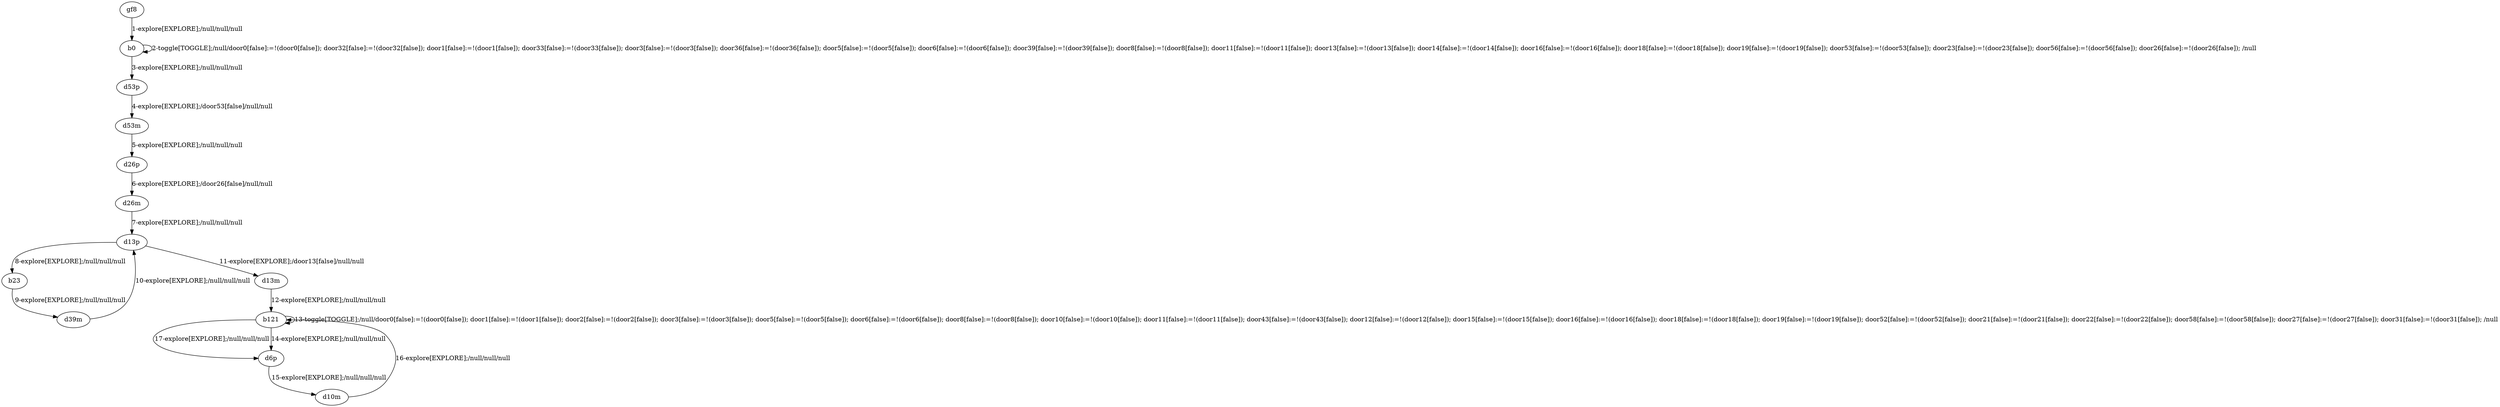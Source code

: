 # Total number of goals covered by this test: 7
# d39m --> d13p
# b23 --> d39m
# d13m --> b121
# b121 --> d6p
# d10m --> b121
# d13p --> b23
# b121 --> b121

digraph g {
"gf8" -> "b0" [label = "1-explore[EXPLORE];/null/null/null"];
"b0" -> "b0" [label = "2-toggle[TOGGLE];/null/door0[false]:=!(door0[false]); door32[false]:=!(door32[false]); door1[false]:=!(door1[false]); door33[false]:=!(door33[false]); door3[false]:=!(door3[false]); door36[false]:=!(door36[false]); door5[false]:=!(door5[false]); door6[false]:=!(door6[false]); door39[false]:=!(door39[false]); door8[false]:=!(door8[false]); door11[false]:=!(door11[false]); door13[false]:=!(door13[false]); door14[false]:=!(door14[false]); door16[false]:=!(door16[false]); door18[false]:=!(door18[false]); door19[false]:=!(door19[false]); door53[false]:=!(door53[false]); door23[false]:=!(door23[false]); door56[false]:=!(door56[false]); door26[false]:=!(door26[false]); /null"];
"b0" -> "d53p" [label = "3-explore[EXPLORE];/null/null/null"];
"d53p" -> "d53m" [label = "4-explore[EXPLORE];/door53[false]/null/null"];
"d53m" -> "d26p" [label = "5-explore[EXPLORE];/null/null/null"];
"d26p" -> "d26m" [label = "6-explore[EXPLORE];/door26[false]/null/null"];
"d26m" -> "d13p" [label = "7-explore[EXPLORE];/null/null/null"];
"d13p" -> "b23" [label = "8-explore[EXPLORE];/null/null/null"];
"b23" -> "d39m" [label = "9-explore[EXPLORE];/null/null/null"];
"d39m" -> "d13p" [label = "10-explore[EXPLORE];/null/null/null"];
"d13p" -> "d13m" [label = "11-explore[EXPLORE];/door13[false]/null/null"];
"d13m" -> "b121" [label = "12-explore[EXPLORE];/null/null/null"];
"b121" -> "b121" [label = "13-toggle[TOGGLE];/null/door0[false]:=!(door0[false]); door1[false]:=!(door1[false]); door2[false]:=!(door2[false]); door3[false]:=!(door3[false]); door5[false]:=!(door5[false]); door6[false]:=!(door6[false]); door8[false]:=!(door8[false]); door10[false]:=!(door10[false]); door11[false]:=!(door11[false]); door43[false]:=!(door43[false]); door12[false]:=!(door12[false]); door15[false]:=!(door15[false]); door16[false]:=!(door16[false]); door18[false]:=!(door18[false]); door19[false]:=!(door19[false]); door52[false]:=!(door52[false]); door21[false]:=!(door21[false]); door22[false]:=!(door22[false]); door58[false]:=!(door58[false]); door27[false]:=!(door27[false]); door31[false]:=!(door31[false]); /null"];
"b121" -> "d6p" [label = "14-explore[EXPLORE];/null/null/null"];
"d6p" -> "d10m" [label = "15-explore[EXPLORE];/null/null/null"];
"d10m" -> "b121" [label = "16-explore[EXPLORE];/null/null/null"];
"b121" -> "d6p" [label = "17-explore[EXPLORE];/null/null/null"];
}